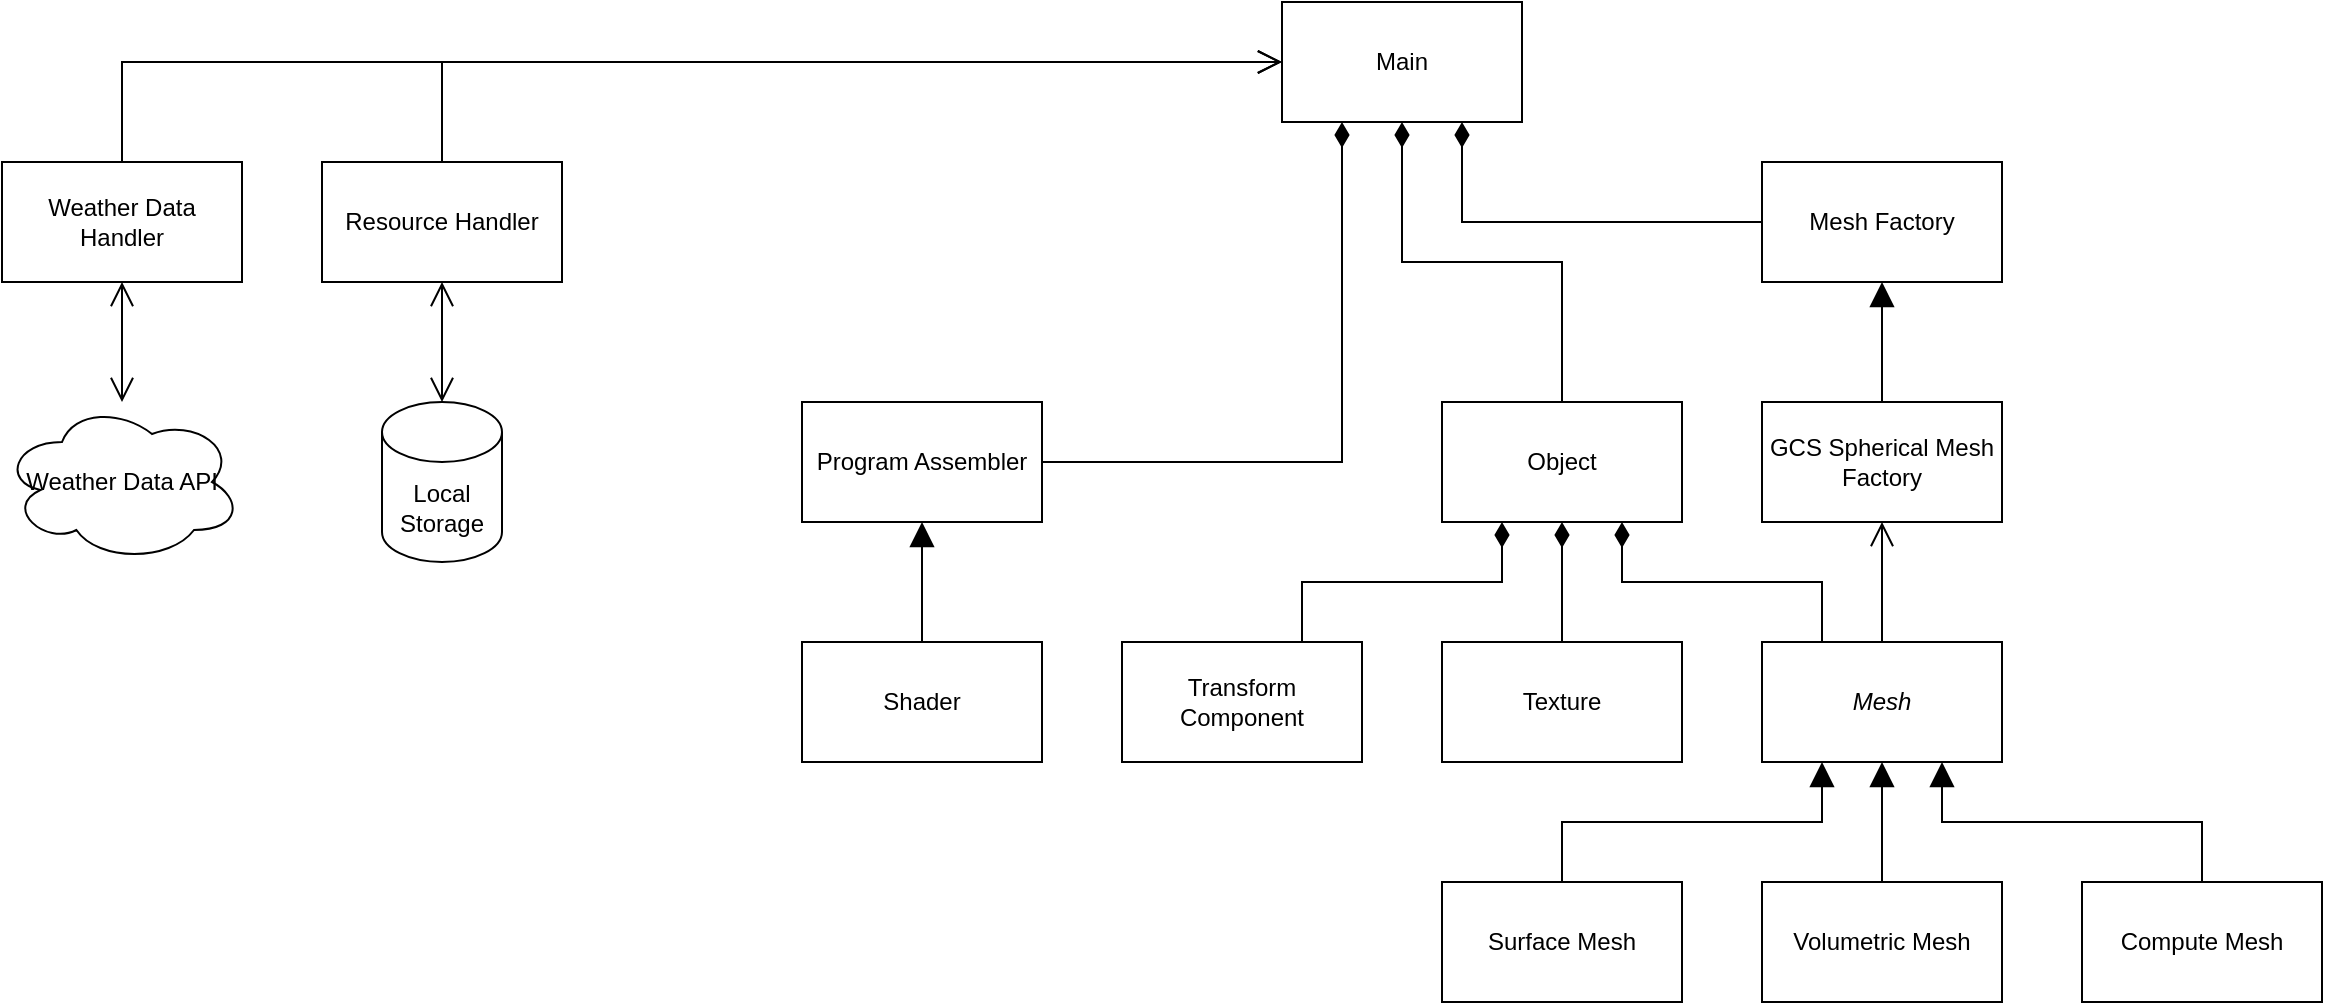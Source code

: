 <mxfile version="22.1.17" type="github">
  <diagram name="Class Diagram" id="UiFwU92kCV8Q5Gd8lFl0">
    <mxGraphModel dx="1517" dy="760" grid="1" gridSize="10" guides="1" tooltips="1" connect="1" arrows="1" fold="1" page="1" pageScale="2" pageWidth="850" pageHeight="1100" math="0" shadow="0">
      <root>
        <mxCell id="0" />
        <mxCell id="1" parent="0" />
        <mxCell id="IgUfbZEqYtvwWqyiu14W-5" value="&lt;div&gt;Main&lt;/div&gt;" style="rounded=0;whiteSpace=wrap;html=1;" parent="1" vertex="1">
          <mxGeometry x="890" y="370" width="120" height="60" as="geometry" />
        </mxCell>
        <mxCell id="3B5tJSb5DWvLTP_9ndXf-2" style="edgeStyle=orthogonalEdgeStyle;rounded=0;orthogonalLoop=1;jettySize=auto;html=1;entryX=0.5;entryY=1;entryDx=0;entryDy=0;endArrow=open;endFill=0;endSize=10;startSize=10;" edge="1" parent="1" source="IgUfbZEqYtvwWqyiu14W-6" target="IgUfbZEqYtvwWqyiu14W-16">
          <mxGeometry relative="1" as="geometry" />
        </mxCell>
        <mxCell id="3B5tJSb5DWvLTP_9ndXf-19" style="edgeStyle=orthogonalEdgeStyle;rounded=0;orthogonalLoop=1;jettySize=auto;html=1;entryX=0.75;entryY=1;entryDx=0;entryDy=0;exitX=0.25;exitY=0;exitDx=0;exitDy=0;endArrow=diamondThin;endFill=1;endSize=10;startSize=10;" edge="1" parent="1" source="IgUfbZEqYtvwWqyiu14W-6" target="3B5tJSb5DWvLTP_9ndXf-3">
          <mxGeometry relative="1" as="geometry" />
        </mxCell>
        <mxCell id="IgUfbZEqYtvwWqyiu14W-6" value="&lt;div&gt;Mesh&lt;/div&gt;" style="rounded=0;whiteSpace=wrap;html=1;fontStyle=2" parent="1" vertex="1">
          <mxGeometry x="1130" y="690" width="120" height="60" as="geometry" />
        </mxCell>
        <mxCell id="3B5tJSb5DWvLTP_9ndXf-22" style="edgeStyle=orthogonalEdgeStyle;rounded=0;orthogonalLoop=1;jettySize=auto;html=1;entryX=0.25;entryY=1;entryDx=0;entryDy=0;exitX=0.5;exitY=0;exitDx=0;exitDy=0;endSize=10;startSize=10;endArrow=block;endFill=1;" edge="1" parent="1" source="IgUfbZEqYtvwWqyiu14W-7" target="IgUfbZEqYtvwWqyiu14W-6">
          <mxGeometry relative="1" as="geometry" />
        </mxCell>
        <mxCell id="IgUfbZEqYtvwWqyiu14W-7" value="&lt;div&gt;Surface Mesh&lt;/div&gt;" style="rounded=0;whiteSpace=wrap;html=1;" parent="1" vertex="1">
          <mxGeometry x="970" y="810" width="120" height="60" as="geometry" />
        </mxCell>
        <mxCell id="3B5tJSb5DWvLTP_9ndXf-20" style="edgeStyle=orthogonalEdgeStyle;rounded=0;orthogonalLoop=1;jettySize=auto;html=1;entryX=0.5;entryY=1;entryDx=0;entryDy=0;endSize=10;startSize=10;endArrow=block;endFill=1;" edge="1" parent="1" source="IgUfbZEqYtvwWqyiu14W-8" target="IgUfbZEqYtvwWqyiu14W-6">
          <mxGeometry relative="1" as="geometry" />
        </mxCell>
        <mxCell id="IgUfbZEqYtvwWqyiu14W-8" value="&lt;div&gt;Volumetric Mesh&lt;/div&gt;" style="rounded=0;whiteSpace=wrap;html=1;" parent="1" vertex="1">
          <mxGeometry x="1130" y="810" width="120" height="60" as="geometry" />
        </mxCell>
        <mxCell id="3B5tJSb5DWvLTP_9ndXf-21" style="edgeStyle=orthogonalEdgeStyle;rounded=0;orthogonalLoop=1;jettySize=auto;html=1;entryX=0.75;entryY=1;entryDx=0;entryDy=0;exitX=0.5;exitY=0;exitDx=0;exitDy=0;endSize=10;startSize=10;endArrow=block;endFill=1;" edge="1" parent="1" source="IgUfbZEqYtvwWqyiu14W-9" target="IgUfbZEqYtvwWqyiu14W-6">
          <mxGeometry relative="1" as="geometry" />
        </mxCell>
        <mxCell id="IgUfbZEqYtvwWqyiu14W-9" value="Compute Mesh" style="rounded=0;whiteSpace=wrap;html=1;" parent="1" vertex="1">
          <mxGeometry x="1290" y="810" width="120" height="60" as="geometry" />
        </mxCell>
        <mxCell id="3B5tJSb5DWvLTP_9ndXf-8" style="edgeStyle=orthogonalEdgeStyle;rounded=0;orthogonalLoop=1;jettySize=auto;html=1;entryX=0.75;entryY=1;entryDx=0;entryDy=0;endArrow=diamondThin;endFill=1;endSize=10;startSize=10;" edge="1" parent="1" source="IgUfbZEqYtvwWqyiu14W-15" target="IgUfbZEqYtvwWqyiu14W-5">
          <mxGeometry relative="1" as="geometry">
            <mxPoint x="960" y="420" as="targetPoint" />
          </mxGeometry>
        </mxCell>
        <mxCell id="IgUfbZEqYtvwWqyiu14W-15" value="&lt;div&gt;Mesh Factory&lt;/div&gt;" style="rounded=0;whiteSpace=wrap;html=1;" parent="1" vertex="1">
          <mxGeometry x="1130" y="450" width="120" height="60" as="geometry" />
        </mxCell>
        <mxCell id="3B5tJSb5DWvLTP_9ndXf-1" style="edgeStyle=orthogonalEdgeStyle;rounded=0;orthogonalLoop=1;jettySize=auto;html=1;entryX=0.5;entryY=1;entryDx=0;entryDy=0;endArrow=block;endFill=1;endSize=10;startSize=10;" edge="1" parent="1" source="IgUfbZEqYtvwWqyiu14W-16" target="IgUfbZEqYtvwWqyiu14W-15">
          <mxGeometry relative="1" as="geometry" />
        </mxCell>
        <mxCell id="IgUfbZEqYtvwWqyiu14W-16" value="&lt;div&gt;GCS Spherical Mesh Factory&lt;/div&gt;" style="rounded=0;whiteSpace=wrap;html=1;" parent="1" vertex="1">
          <mxGeometry x="1130" y="570" width="120" height="60" as="geometry" />
        </mxCell>
        <mxCell id="3B5tJSb5DWvLTP_9ndXf-25" style="edgeStyle=orthogonalEdgeStyle;rounded=0;orthogonalLoop=1;jettySize=auto;html=1;entryX=0.5;entryY=1;entryDx=0;entryDy=0;endArrow=diamondThin;endFill=1;endSize=10;startSize=10;" edge="1" parent="1" source="3B5tJSb5DWvLTP_9ndXf-3" target="IgUfbZEqYtvwWqyiu14W-5">
          <mxGeometry relative="1" as="geometry" />
        </mxCell>
        <mxCell id="3B5tJSb5DWvLTP_9ndXf-3" value="&lt;div&gt;Object&lt;/div&gt;" style="rounded=0;whiteSpace=wrap;html=1;" vertex="1" parent="1">
          <mxGeometry x="970" y="570" width="120" height="60" as="geometry" />
        </mxCell>
        <mxCell id="3B5tJSb5DWvLTP_9ndXf-18" style="edgeStyle=orthogonalEdgeStyle;rounded=0;orthogonalLoop=1;jettySize=auto;html=1;entryX=0.25;entryY=1;entryDx=0;entryDy=0;exitX=0.75;exitY=0;exitDx=0;exitDy=0;endArrow=diamondThin;endFill=1;endSize=10;startSize=10;" edge="1" parent="1" source="3B5tJSb5DWvLTP_9ndXf-4" target="3B5tJSb5DWvLTP_9ndXf-3">
          <mxGeometry relative="1" as="geometry" />
        </mxCell>
        <mxCell id="3B5tJSb5DWvLTP_9ndXf-4" value="Transform Component" style="rounded=0;whiteSpace=wrap;html=1;" vertex="1" parent="1">
          <mxGeometry x="810" y="690" width="120" height="60" as="geometry" />
        </mxCell>
        <mxCell id="3B5tJSb5DWvLTP_9ndXf-24" style="edgeStyle=orthogonalEdgeStyle;rounded=0;orthogonalLoop=1;jettySize=auto;html=1;entryX=0.25;entryY=1;entryDx=0;entryDy=0;endArrow=diamondThin;endFill=1;endSize=10;startSize=10;" edge="1" parent="1" source="3B5tJSb5DWvLTP_9ndXf-12" target="IgUfbZEqYtvwWqyiu14W-5">
          <mxGeometry relative="1" as="geometry">
            <mxPoint x="900" y="420" as="targetPoint" />
          </mxGeometry>
        </mxCell>
        <mxCell id="3B5tJSb5DWvLTP_9ndXf-12" value="&lt;div&gt;Program Assembler&lt;/div&gt;" style="rounded=0;whiteSpace=wrap;html=1;" vertex="1" parent="1">
          <mxGeometry x="650" y="570" width="120" height="60" as="geometry" />
        </mxCell>
        <mxCell id="3B5tJSb5DWvLTP_9ndXf-23" style="edgeStyle=orthogonalEdgeStyle;rounded=0;orthogonalLoop=1;jettySize=auto;html=1;entryX=0.5;entryY=1;entryDx=0;entryDy=0;endSize=10;startSize=10;endArrow=block;endFill=1;" edge="1" parent="1" source="3B5tJSb5DWvLTP_9ndXf-13" target="3B5tJSb5DWvLTP_9ndXf-12">
          <mxGeometry relative="1" as="geometry" />
        </mxCell>
        <mxCell id="3B5tJSb5DWvLTP_9ndXf-13" value="&lt;div&gt;Shader&lt;br&gt;&lt;/div&gt;" style="rounded=0;whiteSpace=wrap;html=1;" vertex="1" parent="1">
          <mxGeometry x="650" y="690" width="120" height="60" as="geometry" />
        </mxCell>
        <mxCell id="3B5tJSb5DWvLTP_9ndXf-16" style="edgeStyle=orthogonalEdgeStyle;rounded=0;orthogonalLoop=1;jettySize=auto;html=1;entryX=0.5;entryY=1;entryDx=0;entryDy=0;endArrow=diamondThin;endFill=1;endSize=10;startSize=10;" edge="1" parent="1" source="3B5tJSb5DWvLTP_9ndXf-14" target="3B5tJSb5DWvLTP_9ndXf-3">
          <mxGeometry relative="1" as="geometry" />
        </mxCell>
        <mxCell id="3B5tJSb5DWvLTP_9ndXf-14" value="&lt;div&gt;Texture&lt;/div&gt;" style="rounded=0;whiteSpace=wrap;html=1;" vertex="1" parent="1">
          <mxGeometry x="970" y="690" width="120" height="60" as="geometry" />
        </mxCell>
        <mxCell id="3B5tJSb5DWvLTP_9ndXf-29" style="edgeStyle=orthogonalEdgeStyle;rounded=0;orthogonalLoop=1;jettySize=auto;html=1;entryX=0;entryY=0.5;entryDx=0;entryDy=0;exitX=0.5;exitY=0;exitDx=0;exitDy=0;endArrow=open;endFill=0;endSize=10;startSize=10;" edge="1" parent="1" source="3B5tJSb5DWvLTP_9ndXf-26" target="IgUfbZEqYtvwWqyiu14W-5">
          <mxGeometry relative="1" as="geometry" />
        </mxCell>
        <mxCell id="3B5tJSb5DWvLTP_9ndXf-26" value="&lt;div&gt;Weather Data Handler&lt;/div&gt;" style="rounded=0;whiteSpace=wrap;html=1;" vertex="1" parent="1">
          <mxGeometry x="250" y="450" width="120" height="60" as="geometry" />
        </mxCell>
        <mxCell id="3B5tJSb5DWvLTP_9ndXf-28" style="edgeStyle=orthogonalEdgeStyle;rounded=0;orthogonalLoop=1;jettySize=auto;html=1;entryX=0.5;entryY=1;entryDx=0;entryDy=0;startArrow=open;startFill=0;endArrow=open;endFill=0;endSize=10;startSize=10;" edge="1" parent="1" source="3B5tJSb5DWvLTP_9ndXf-27" target="3B5tJSb5DWvLTP_9ndXf-26">
          <mxGeometry relative="1" as="geometry" />
        </mxCell>
        <mxCell id="3B5tJSb5DWvLTP_9ndXf-27" value="&lt;div&gt;Weather Data API&lt;/div&gt;" style="ellipse;shape=cloud;whiteSpace=wrap;html=1;" vertex="1" parent="1">
          <mxGeometry x="250" y="570" width="120" height="80" as="geometry" />
        </mxCell>
        <mxCell id="3B5tJSb5DWvLTP_9ndXf-34" style="edgeStyle=orthogonalEdgeStyle;rounded=0;orthogonalLoop=1;jettySize=auto;html=1;entryX=0;entryY=0.5;entryDx=0;entryDy=0;endArrow=open;endFill=0;endSize=10;startSize=10;" edge="1" parent="1" source="3B5tJSb5DWvLTP_9ndXf-30" target="IgUfbZEqYtvwWqyiu14W-5">
          <mxGeometry relative="1" as="geometry">
            <Array as="points">
              <mxPoint x="470" y="400" />
            </Array>
          </mxGeometry>
        </mxCell>
        <mxCell id="3B5tJSb5DWvLTP_9ndXf-30" value="Resource Handler" style="rounded=0;whiteSpace=wrap;html=1;" vertex="1" parent="1">
          <mxGeometry x="410" y="450" width="120" height="60" as="geometry" />
        </mxCell>
        <mxCell id="3B5tJSb5DWvLTP_9ndXf-32" style="edgeStyle=orthogonalEdgeStyle;rounded=0;orthogonalLoop=1;jettySize=auto;html=1;entryX=0.5;entryY=1;entryDx=0;entryDy=0;startArrow=open;startFill=0;endArrow=open;endFill=0;endSize=10;startSize=10;" edge="1" parent="1" source="3B5tJSb5DWvLTP_9ndXf-31" target="3B5tJSb5DWvLTP_9ndXf-30">
          <mxGeometry relative="1" as="geometry" />
        </mxCell>
        <mxCell id="3B5tJSb5DWvLTP_9ndXf-31" value="Local Storage" style="shape=cylinder3;whiteSpace=wrap;html=1;boundedLbl=1;backgroundOutline=1;size=15;" vertex="1" parent="1">
          <mxGeometry x="440" y="570" width="60" height="80" as="geometry" />
        </mxCell>
      </root>
    </mxGraphModel>
  </diagram>
</mxfile>
